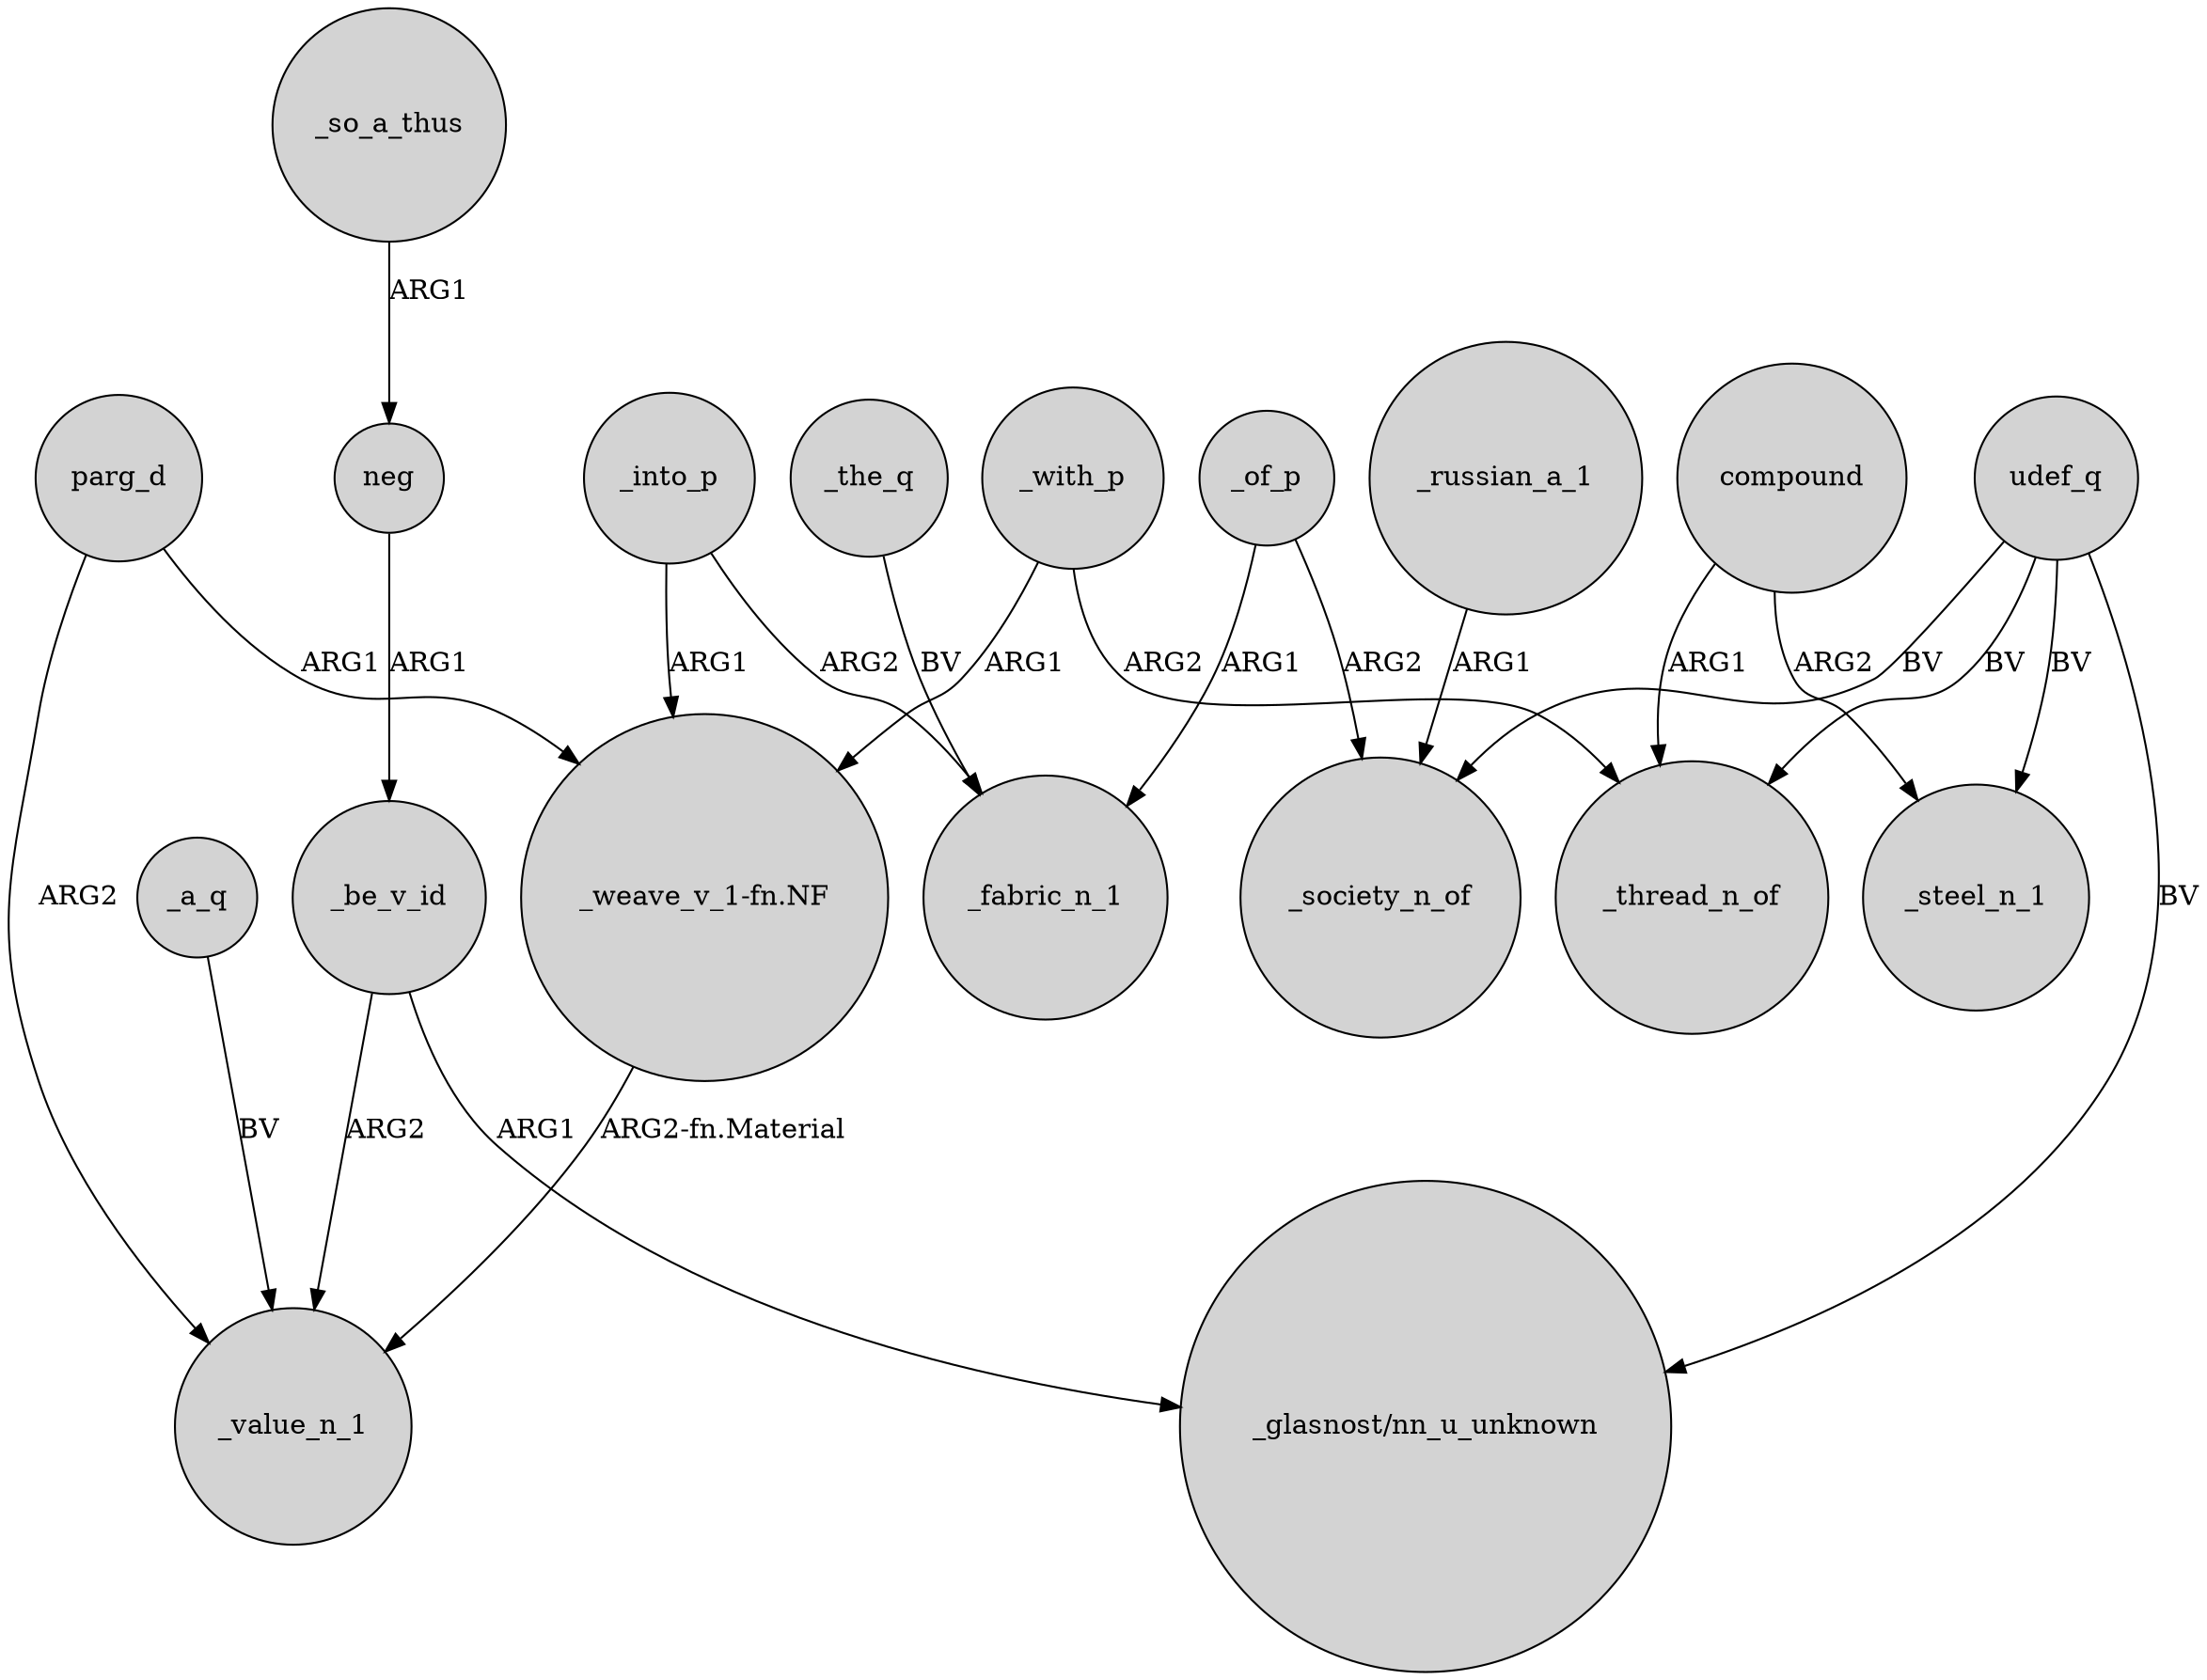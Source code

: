 digraph {
	node [shape=circle style=filled]
	_into_p -> "_weave_v_1-fn.NF" [label=ARG1]
	parg_d -> _value_n_1 [label=ARG2]
	_the_q -> _fabric_n_1 [label=BV]
	_be_v_id -> _value_n_1 [label=ARG2]
	udef_q -> _thread_n_of [label=BV]
	udef_q -> _steel_n_1 [label=BV]
	_be_v_id -> "_glasnost/nn_u_unknown" [label=ARG1]
	parg_d -> "_weave_v_1-fn.NF" [label=ARG1]
	udef_q -> "_glasnost/nn_u_unknown" [label=BV]
	"_weave_v_1-fn.NF" -> _value_n_1 [label="ARG2-fn.Material"]
	_with_p -> "_weave_v_1-fn.NF" [label=ARG1]
	_into_p -> _fabric_n_1 [label=ARG2]
	udef_q -> _society_n_of [label=BV]
	_a_q -> _value_n_1 [label=BV]
	_of_p -> _fabric_n_1 [label=ARG1]
	neg -> _be_v_id [label=ARG1]
	_so_a_thus -> neg [label=ARG1]
	_with_p -> _thread_n_of [label=ARG2]
	_of_p -> _society_n_of [label=ARG2]
	compound -> _thread_n_of [label=ARG1]
	_russian_a_1 -> _society_n_of [label=ARG1]
	compound -> _steel_n_1 [label=ARG2]
}
